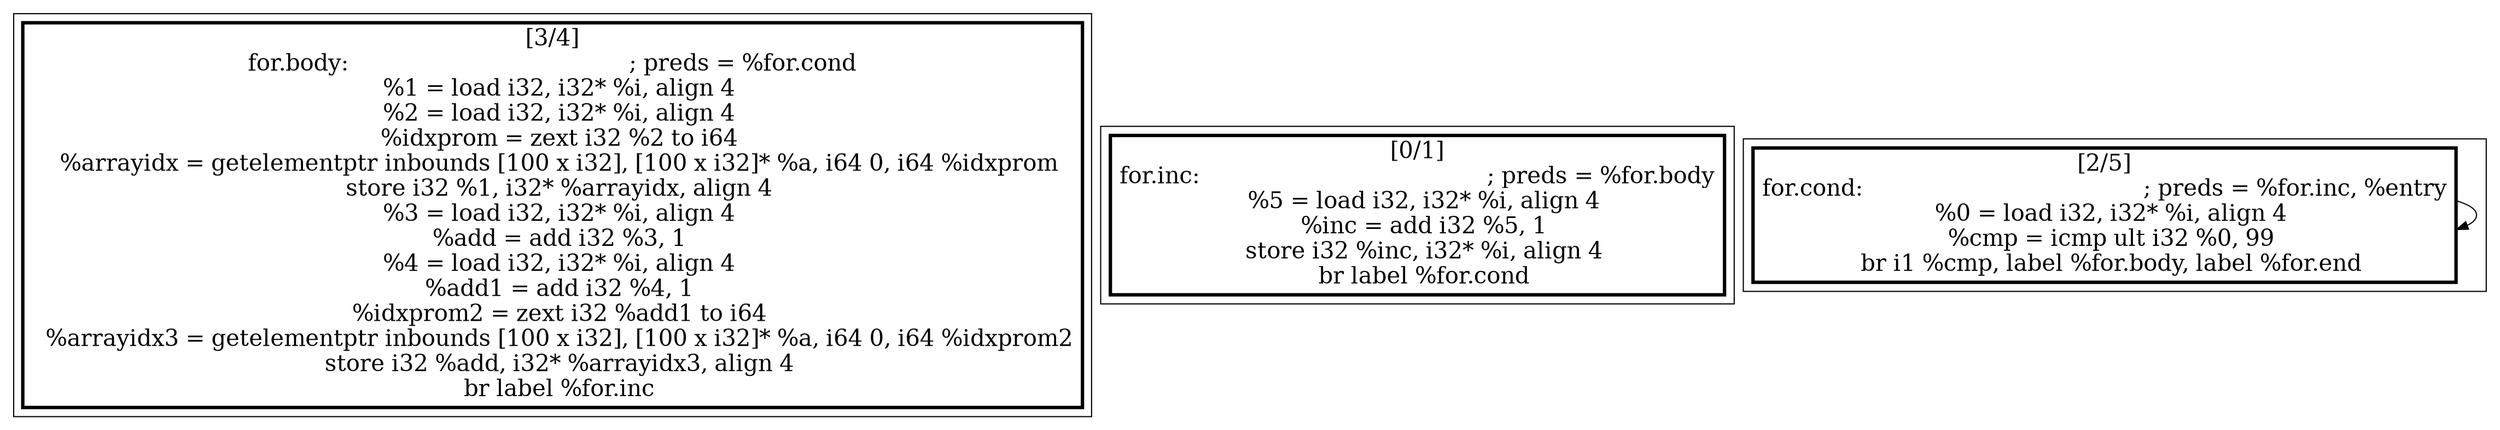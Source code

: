 
digraph G {





subgraph cluster2 {


node36 [penwidth=3.0,fontsize=20,shape=rectangle,label="[3/4]
for.body:                                         ; preds = %for.cond
  %1 = load i32, i32* %i, align 4
  %2 = load i32, i32* %i, align 4
  %idxprom = zext i32 %2 to i64
  %arrayidx = getelementptr inbounds [100 x i32], [100 x i32]* %a, i64 0, i64 %idxprom
  store i32 %1, i32* %arrayidx, align 4
  %3 = load i32, i32* %i, align 4
  %add = add i32 %3, 1
  %4 = load i32, i32* %i, align 4
  %add1 = add i32 %4, 1
  %idxprom2 = zext i32 %add1 to i64
  %arrayidx3 = getelementptr inbounds [100 x i32], [100 x i32]* %a, i64 0, i64 %idxprom2
  store i32 %add, i32* %arrayidx3, align 4
  br label %for.inc
" ]



}

subgraph cluster0 {


node34 [penwidth=3.0,fontsize=20,shape=rectangle,label="[0/1]
for.inc:                                          ; preds = %for.body
  %5 = load i32, i32* %i, align 4
  %inc = add i32 %5, 1
  store i32 %inc, i32* %i, align 4
  br label %for.cond
" ]



}

subgraph cluster1 {


node35 [penwidth=3.0,fontsize=20,shape=rectangle,label="[2/5]
for.cond:                                         ; preds = %for.inc, %entry
  %0 = load i32, i32* %i, align 4
  %cmp = icmp ult i32 %0, 99
  br i1 %cmp, label %for.body, label %for.end
" ]

node35->node35 [ ]


}

}
